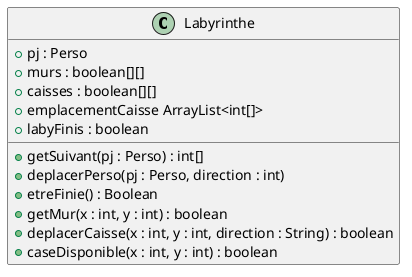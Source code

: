 @startuml
'https://plantuml.com/class-diagram

class Labyrinthe{
    + pj : Perso
    + murs : boolean[][]
    + caisses : boolean[][]
    + emplacementCaisse ArrayList<int[]>
    + labyFinis : boolean
    + getSuivant(pj : Perso) : int[]
    + deplacerPerso(pj : Perso, direction : int)
    + etreFinie() : Boolean
    + getMur(x : int, y : int) : boolean
    + deplacerCaisse(x : int, y : int, direction : String) : boolean
    + caseDisponible(x : int, y : int) : boolean
}



@enduml